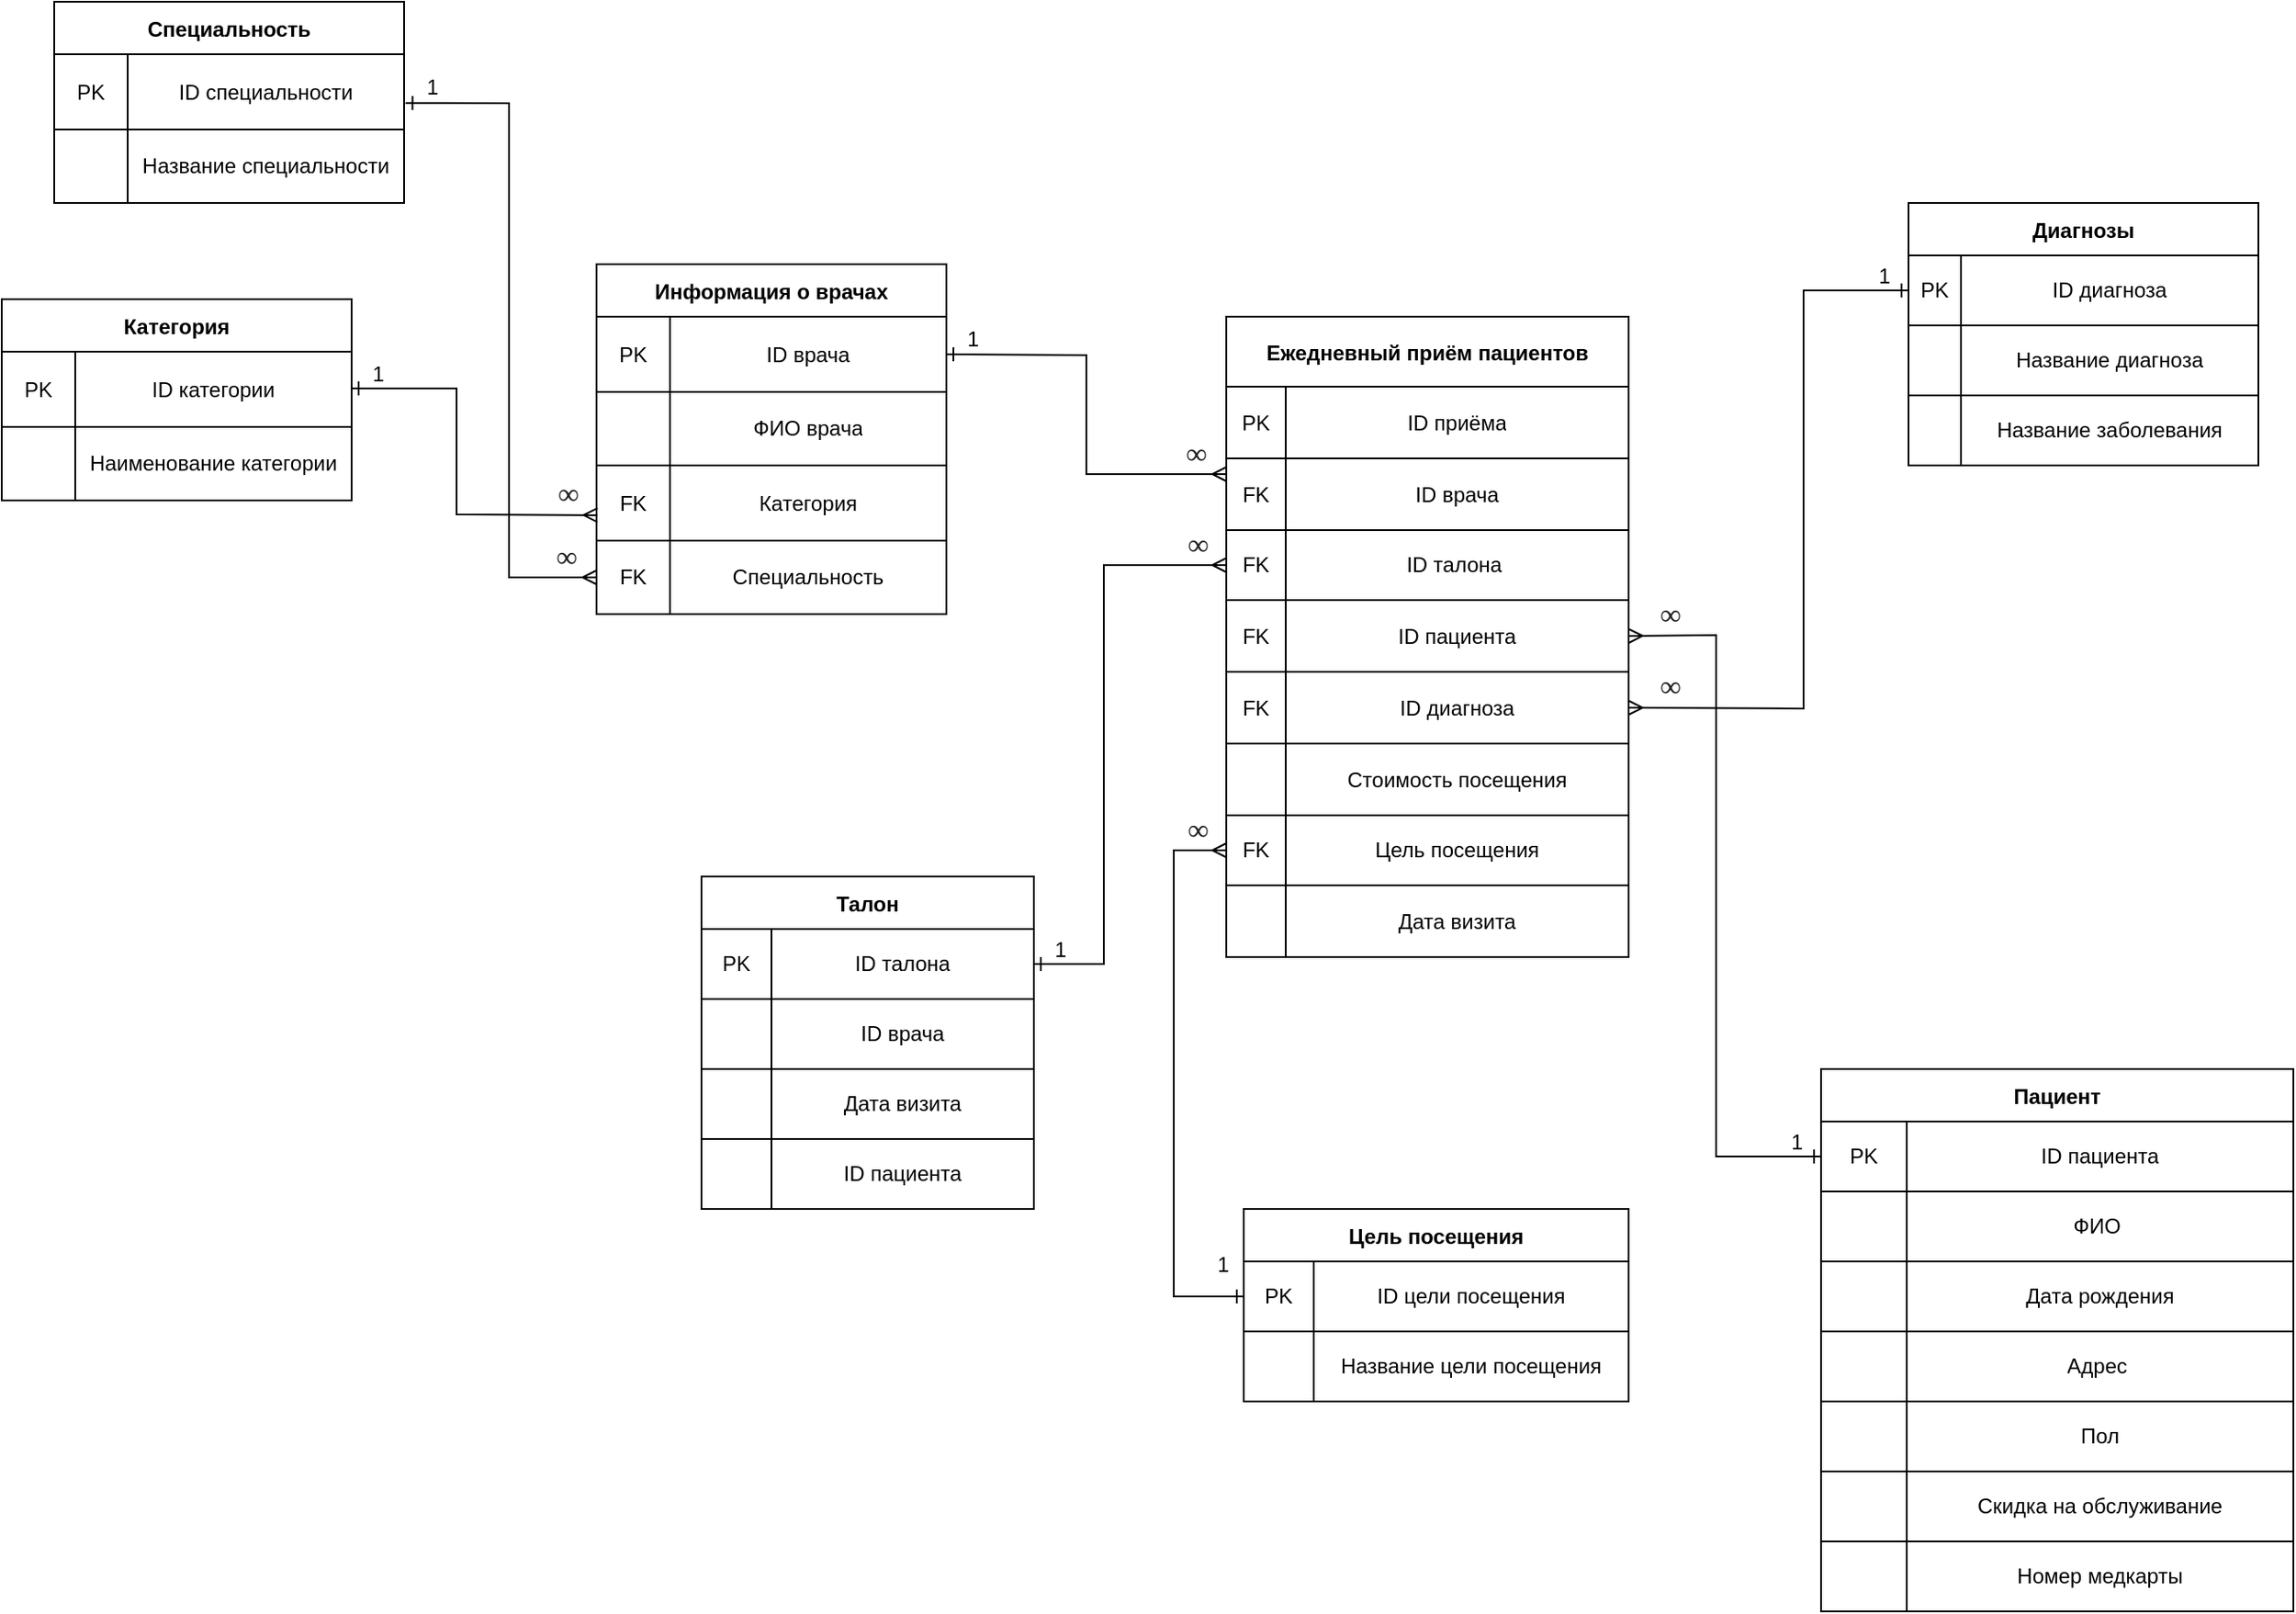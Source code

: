 <mxfile version="20.5.1" type="device"><diagram id="HoTI5J-wvaJgoBWVve1I" name="Страница 1"><mxGraphModel dx="2500" dy="934" grid="1" gridSize="10" guides="1" tooltips="1" connect="1" arrows="1" fold="1" page="1" pageScale="1" pageWidth="827" pageHeight="1169" math="0" shadow="0"><root><mxCell id="0"/><mxCell id="1" parent="0"/><mxCell id="4N235jJzjIr9p1TVI1IS-1" value="Информация о врачах" style="shape=table;startSize=30;container=1;collapsible=0;childLayout=tableLayout;fontStyle=1;align=center;" parent="1" vertex="1"><mxGeometry x="250" y="220" width="200" height="200" as="geometry"/></mxCell><mxCell id="4N235jJzjIr9p1TVI1IS-6" value="" style="shape=tableRow;horizontal=0;startSize=0;swimlaneHead=0;swimlaneBody=0;top=0;left=0;bottom=0;right=0;collapsible=0;dropTarget=0;fillColor=none;points=[[0,0.5],[1,0.5]];portConstraint=eastwest;" parent="4N235jJzjIr9p1TVI1IS-1" vertex="1"><mxGeometry y="30" width="200" height="43" as="geometry"/></mxCell><mxCell id="_7-u54deFFS_80GEuKi6-18" value="PK" style="shape=partialRectangle;html=1;whiteSpace=wrap;connectable=0;fillColor=none;top=0;left=0;bottom=0;right=0;overflow=hidden;" parent="4N235jJzjIr9p1TVI1IS-6" vertex="1"><mxGeometry width="42" height="43" as="geometry"><mxRectangle width="42" height="43" as="alternateBounds"/></mxGeometry></mxCell><mxCell id="4N235jJzjIr9p1TVI1IS-8" value="ID врача" style="shape=partialRectangle;html=1;whiteSpace=wrap;connectable=0;fillColor=none;top=0;left=0;bottom=0;right=0;overflow=hidden;" parent="4N235jJzjIr9p1TVI1IS-6" vertex="1"><mxGeometry x="42" width="158" height="43" as="geometry"><mxRectangle width="158" height="43" as="alternateBounds"/></mxGeometry></mxCell><mxCell id="4N235jJzjIr9p1TVI1IS-10" value="" style="shape=tableRow;horizontal=0;startSize=0;swimlaneHead=0;swimlaneBody=0;top=0;left=0;bottom=0;right=0;collapsible=0;dropTarget=0;fillColor=none;points=[[0,0.5],[1,0.5]];portConstraint=eastwest;" parent="4N235jJzjIr9p1TVI1IS-1" vertex="1"><mxGeometry y="73" width="200" height="42" as="geometry"/></mxCell><mxCell id="_7-u54deFFS_80GEuKi6-19" style="shape=partialRectangle;html=1;whiteSpace=wrap;connectable=0;fillColor=none;top=0;left=0;bottom=0;right=0;overflow=hidden;" parent="4N235jJzjIr9p1TVI1IS-10" vertex="1"><mxGeometry width="42" height="42" as="geometry"><mxRectangle width="42" height="42" as="alternateBounds"/></mxGeometry></mxCell><mxCell id="4N235jJzjIr9p1TVI1IS-12" value="ФИО врача" style="shape=partialRectangle;html=1;whiteSpace=wrap;connectable=0;fillColor=none;top=0;left=0;bottom=0;right=0;overflow=hidden;" parent="4N235jJzjIr9p1TVI1IS-10" vertex="1"><mxGeometry x="42" width="158" height="42" as="geometry"><mxRectangle width="158" height="42" as="alternateBounds"/></mxGeometry></mxCell><mxCell id="4N235jJzjIr9p1TVI1IS-14" style="shape=tableRow;horizontal=0;startSize=0;swimlaneHead=0;swimlaneBody=0;top=0;left=0;bottom=0;right=0;collapsible=0;dropTarget=0;fillColor=none;points=[[0,0.5],[1,0.5]];portConstraint=eastwest;" parent="4N235jJzjIr9p1TVI1IS-1" vertex="1"><mxGeometry y="115" width="200" height="43" as="geometry"/></mxCell><mxCell id="_7-u54deFFS_80GEuKi6-20" value="FK" style="shape=partialRectangle;html=1;whiteSpace=wrap;connectable=0;fillColor=none;top=0;left=0;bottom=0;right=0;overflow=hidden;" parent="4N235jJzjIr9p1TVI1IS-14" vertex="1"><mxGeometry width="42" height="43" as="geometry"><mxRectangle width="42" height="43" as="alternateBounds"/></mxGeometry></mxCell><mxCell id="4N235jJzjIr9p1TVI1IS-16" value="Категория" style="shape=partialRectangle;html=1;whiteSpace=wrap;connectable=0;fillColor=none;top=0;left=0;bottom=0;right=0;overflow=hidden;" parent="4N235jJzjIr9p1TVI1IS-14" vertex="1"><mxGeometry x="42" width="158" height="43" as="geometry"><mxRectangle width="158" height="43" as="alternateBounds"/></mxGeometry></mxCell><mxCell id="4N235jJzjIr9p1TVI1IS-18" style="shape=tableRow;horizontal=0;startSize=0;swimlaneHead=0;swimlaneBody=0;top=0;left=0;bottom=0;right=0;collapsible=0;dropTarget=0;fillColor=none;points=[[0,0.5],[1,0.5]];portConstraint=eastwest;" parent="4N235jJzjIr9p1TVI1IS-1" vertex="1"><mxGeometry y="158" width="200" height="42" as="geometry"/></mxCell><mxCell id="_7-u54deFFS_80GEuKi6-21" value="FK" style="shape=partialRectangle;html=1;whiteSpace=wrap;connectable=0;fillColor=none;top=0;left=0;bottom=0;right=0;overflow=hidden;" parent="4N235jJzjIr9p1TVI1IS-18" vertex="1"><mxGeometry width="42" height="42" as="geometry"><mxRectangle width="42" height="42" as="alternateBounds"/></mxGeometry></mxCell><mxCell id="4N235jJzjIr9p1TVI1IS-20" value="Специальность" style="shape=partialRectangle;html=1;whiteSpace=wrap;connectable=0;fillColor=none;top=0;left=0;bottom=0;right=0;overflow=hidden;" parent="4N235jJzjIr9p1TVI1IS-18" vertex="1"><mxGeometry x="42" width="158" height="42" as="geometry"><mxRectangle width="158" height="42" as="alternateBounds"/></mxGeometry></mxCell><mxCell id="4N235jJzjIr9p1TVI1IS-22" value="Пациент" style="shape=table;startSize=30;container=1;collapsible=0;childLayout=tableLayout;fontStyle=1;align=center;" parent="1" vertex="1"><mxGeometry x="950" y="680" width="270" height="310" as="geometry"/></mxCell><mxCell id="4N235jJzjIr9p1TVI1IS-26" value="" style="shape=tableRow;horizontal=0;startSize=0;swimlaneHead=0;swimlaneBody=0;top=0;left=0;bottom=0;right=0;collapsible=0;dropTarget=0;fillColor=none;points=[[0,0.5],[1,0.5]];portConstraint=eastwest;" parent="4N235jJzjIr9p1TVI1IS-22" vertex="1"><mxGeometry y="30" width="270" height="40" as="geometry"/></mxCell><mxCell id="_7-u54deFFS_80GEuKi6-22" value="PK" style="shape=partialRectangle;html=1;whiteSpace=wrap;connectable=0;fillColor=none;top=0;left=0;bottom=0;right=0;overflow=hidden;" parent="4N235jJzjIr9p1TVI1IS-26" vertex="1"><mxGeometry width="49" height="40" as="geometry"><mxRectangle width="49" height="40" as="alternateBounds"/></mxGeometry></mxCell><mxCell id="4N235jJzjIr9p1TVI1IS-28" value="ID пациента" style="shape=partialRectangle;html=1;whiteSpace=wrap;connectable=0;fillColor=none;top=0;left=0;bottom=0;right=0;overflow=hidden;" parent="4N235jJzjIr9p1TVI1IS-26" vertex="1"><mxGeometry x="49" width="221" height="40" as="geometry"><mxRectangle width="221" height="40" as="alternateBounds"/></mxGeometry></mxCell><mxCell id="4N235jJzjIr9p1TVI1IS-29" value="" style="shape=tableRow;horizontal=0;startSize=0;swimlaneHead=0;swimlaneBody=0;top=0;left=0;bottom=0;right=0;collapsible=0;dropTarget=0;fillColor=none;points=[[0,0.5],[1,0.5]];portConstraint=eastwest;" parent="4N235jJzjIr9p1TVI1IS-22" vertex="1"><mxGeometry y="70" width="270" height="40" as="geometry"/></mxCell><mxCell id="_7-u54deFFS_80GEuKi6-23" style="shape=partialRectangle;html=1;whiteSpace=wrap;connectable=0;fillColor=none;top=0;left=0;bottom=0;right=0;overflow=hidden;" parent="4N235jJzjIr9p1TVI1IS-29" vertex="1"><mxGeometry width="49" height="40" as="geometry"><mxRectangle width="49" height="40" as="alternateBounds"/></mxGeometry></mxCell><mxCell id="4N235jJzjIr9p1TVI1IS-31" value="ФИО&amp;nbsp;" style="shape=partialRectangle;html=1;whiteSpace=wrap;connectable=0;fillColor=none;top=0;left=0;bottom=0;right=0;overflow=hidden;" parent="4N235jJzjIr9p1TVI1IS-29" vertex="1"><mxGeometry x="49" width="221" height="40" as="geometry"><mxRectangle width="221" height="40" as="alternateBounds"/></mxGeometry></mxCell><mxCell id="4N235jJzjIr9p1TVI1IS-32" style="shape=tableRow;horizontal=0;startSize=0;swimlaneHead=0;swimlaneBody=0;top=0;left=0;bottom=0;right=0;collapsible=0;dropTarget=0;fillColor=none;points=[[0,0.5],[1,0.5]];portConstraint=eastwest;" parent="4N235jJzjIr9p1TVI1IS-22" vertex="1"><mxGeometry y="110" width="270" height="40" as="geometry"/></mxCell><mxCell id="_7-u54deFFS_80GEuKi6-24" style="shape=partialRectangle;html=1;whiteSpace=wrap;connectable=0;fillColor=none;top=0;left=0;bottom=0;right=0;overflow=hidden;" parent="4N235jJzjIr9p1TVI1IS-32" vertex="1"><mxGeometry width="49" height="40" as="geometry"><mxRectangle width="49" height="40" as="alternateBounds"/></mxGeometry></mxCell><mxCell id="4N235jJzjIr9p1TVI1IS-34" value="Дата рождения" style="shape=partialRectangle;html=1;whiteSpace=wrap;connectable=0;fillColor=none;top=0;left=0;bottom=0;right=0;overflow=hidden;" parent="4N235jJzjIr9p1TVI1IS-32" vertex="1"><mxGeometry x="49" width="221" height="40" as="geometry"><mxRectangle width="221" height="40" as="alternateBounds"/></mxGeometry></mxCell><mxCell id="4N235jJzjIr9p1TVI1IS-35" style="shape=tableRow;horizontal=0;startSize=0;swimlaneHead=0;swimlaneBody=0;top=0;left=0;bottom=0;right=0;collapsible=0;dropTarget=0;fillColor=none;points=[[0,0.5],[1,0.5]];portConstraint=eastwest;" parent="4N235jJzjIr9p1TVI1IS-22" vertex="1"><mxGeometry y="150" width="270" height="40" as="geometry"/></mxCell><mxCell id="_7-u54deFFS_80GEuKi6-25" style="shape=partialRectangle;html=1;whiteSpace=wrap;connectable=0;fillColor=none;top=0;left=0;bottom=0;right=0;overflow=hidden;" parent="4N235jJzjIr9p1TVI1IS-35" vertex="1"><mxGeometry width="49" height="40" as="geometry"><mxRectangle width="49" height="40" as="alternateBounds"/></mxGeometry></mxCell><mxCell id="4N235jJzjIr9p1TVI1IS-37" value="Адрес&amp;nbsp;" style="shape=partialRectangle;html=1;whiteSpace=wrap;connectable=0;fillColor=none;top=0;left=0;bottom=0;right=0;overflow=hidden;" parent="4N235jJzjIr9p1TVI1IS-35" vertex="1"><mxGeometry x="49" width="221" height="40" as="geometry"><mxRectangle width="221" height="40" as="alternateBounds"/></mxGeometry></mxCell><mxCell id="4N235jJzjIr9p1TVI1IS-54" style="shape=tableRow;horizontal=0;startSize=0;swimlaneHead=0;swimlaneBody=0;top=0;left=0;bottom=0;right=0;collapsible=0;dropTarget=0;fillColor=none;points=[[0,0.5],[1,0.5]];portConstraint=eastwest;" parent="4N235jJzjIr9p1TVI1IS-22" vertex="1"><mxGeometry y="190" width="270" height="40" as="geometry"/></mxCell><mxCell id="_7-u54deFFS_80GEuKi6-26" style="shape=partialRectangle;html=1;whiteSpace=wrap;connectable=0;fillColor=none;top=0;left=0;bottom=0;right=0;overflow=hidden;" parent="4N235jJzjIr9p1TVI1IS-54" vertex="1"><mxGeometry width="49" height="40" as="geometry"><mxRectangle width="49" height="40" as="alternateBounds"/></mxGeometry></mxCell><mxCell id="4N235jJzjIr9p1TVI1IS-56" value="Пол" style="shape=partialRectangle;html=1;whiteSpace=wrap;connectable=0;fillColor=none;top=0;left=0;bottom=0;right=0;overflow=hidden;" parent="4N235jJzjIr9p1TVI1IS-54" vertex="1"><mxGeometry x="49" width="221" height="40" as="geometry"><mxRectangle width="221" height="40" as="alternateBounds"/></mxGeometry></mxCell><mxCell id="4N235jJzjIr9p1TVI1IS-57" style="shape=tableRow;horizontal=0;startSize=0;swimlaneHead=0;swimlaneBody=0;top=0;left=0;bottom=0;right=0;collapsible=0;dropTarget=0;fillColor=none;points=[[0,0.5],[1,0.5]];portConstraint=eastwest;" parent="4N235jJzjIr9p1TVI1IS-22" vertex="1"><mxGeometry y="230" width="270" height="40" as="geometry"/></mxCell><mxCell id="_7-u54deFFS_80GEuKi6-27" style="shape=partialRectangle;html=1;whiteSpace=wrap;connectable=0;fillColor=none;top=0;left=0;bottom=0;right=0;overflow=hidden;" parent="4N235jJzjIr9p1TVI1IS-57" vertex="1"><mxGeometry width="49" height="40" as="geometry"><mxRectangle width="49" height="40" as="alternateBounds"/></mxGeometry></mxCell><mxCell id="4N235jJzjIr9p1TVI1IS-59" value="Скидка на обслуживание" style="shape=partialRectangle;html=1;whiteSpace=wrap;connectable=0;fillColor=none;top=0;left=0;bottom=0;right=0;overflow=hidden;" parent="4N235jJzjIr9p1TVI1IS-57" vertex="1"><mxGeometry x="49" width="221" height="40" as="geometry"><mxRectangle width="221" height="40" as="alternateBounds"/></mxGeometry></mxCell><mxCell id="4N235jJzjIr9p1TVI1IS-60" style="shape=tableRow;horizontal=0;startSize=0;swimlaneHead=0;swimlaneBody=0;top=0;left=0;bottom=0;right=0;collapsible=0;dropTarget=0;fillColor=none;points=[[0,0.5],[1,0.5]];portConstraint=eastwest;" parent="4N235jJzjIr9p1TVI1IS-22" vertex="1"><mxGeometry y="270" width="270" height="40" as="geometry"/></mxCell><mxCell id="_7-u54deFFS_80GEuKi6-28" style="shape=partialRectangle;html=1;whiteSpace=wrap;connectable=0;fillColor=none;top=0;left=0;bottom=0;right=0;overflow=hidden;" parent="4N235jJzjIr9p1TVI1IS-60" vertex="1"><mxGeometry width="49" height="40" as="geometry"><mxRectangle width="49" height="40" as="alternateBounds"/></mxGeometry></mxCell><mxCell id="4N235jJzjIr9p1TVI1IS-62" value="Номер медкарты" style="shape=partialRectangle;html=1;whiteSpace=wrap;connectable=0;fillColor=none;top=0;left=0;bottom=0;right=0;overflow=hidden;" parent="4N235jJzjIr9p1TVI1IS-60" vertex="1"><mxGeometry x="49" width="221" height="40" as="geometry"><mxRectangle width="221" height="40" as="alternateBounds"/></mxGeometry></mxCell><mxCell id="4N235jJzjIr9p1TVI1IS-38" value="Ежедневный приём пациентов" style="shape=table;startSize=40;container=1;collapsible=0;childLayout=tableLayout;fontStyle=1;align=center;fillColor=none;" parent="1" vertex="1"><mxGeometry x="610" y="250" width="230" height="366" as="geometry"/></mxCell><mxCell id="4N235jJzjIr9p1TVI1IS-42" value="" style="shape=tableRow;horizontal=0;startSize=0;swimlaneHead=0;swimlaneBody=0;top=0;left=0;bottom=0;right=0;collapsible=0;dropTarget=0;fillColor=none;points=[[0,0.5],[1,0.5]];portConstraint=eastwest;" parent="4N235jJzjIr9p1TVI1IS-38" vertex="1"><mxGeometry y="40" width="230" height="41" as="geometry"/></mxCell><mxCell id="_7-u54deFFS_80GEuKi6-76" value="PK" style="shape=partialRectangle;html=1;whiteSpace=wrap;connectable=0;fillColor=none;top=0;left=0;bottom=0;right=0;overflow=hidden;" parent="4N235jJzjIr9p1TVI1IS-42" vertex="1"><mxGeometry width="34" height="41" as="geometry"><mxRectangle width="34" height="41" as="alternateBounds"/></mxGeometry></mxCell><mxCell id="4N235jJzjIr9p1TVI1IS-44" value="ID приёма" style="shape=partialRectangle;html=1;whiteSpace=wrap;connectable=0;fillColor=none;top=0;left=0;bottom=0;right=0;overflow=hidden;" parent="4N235jJzjIr9p1TVI1IS-42" vertex="1"><mxGeometry x="34" width="196" height="41" as="geometry"><mxRectangle width="196" height="41" as="alternateBounds"/></mxGeometry></mxCell><mxCell id="4N235jJzjIr9p1TVI1IS-45" value="" style="shape=tableRow;horizontal=0;startSize=0;swimlaneHead=0;swimlaneBody=0;top=0;left=0;bottom=0;right=0;collapsible=0;dropTarget=0;fillColor=none;points=[[0,0.5],[1,0.5]];portConstraint=eastwest;" parent="4N235jJzjIr9p1TVI1IS-38" vertex="1"><mxGeometry y="81" width="230" height="41" as="geometry"/></mxCell><mxCell id="_7-u54deFFS_80GEuKi6-77" value="FK" style="shape=partialRectangle;html=1;whiteSpace=wrap;connectable=0;fillColor=none;top=0;left=0;bottom=0;right=0;overflow=hidden;" parent="4N235jJzjIr9p1TVI1IS-45" vertex="1"><mxGeometry width="34" height="41" as="geometry"><mxRectangle width="34" height="41" as="alternateBounds"/></mxGeometry></mxCell><mxCell id="4N235jJzjIr9p1TVI1IS-47" value="ID врача" style="shape=partialRectangle;html=1;whiteSpace=wrap;connectable=0;fillColor=none;top=0;left=0;bottom=0;right=0;overflow=hidden;" parent="4N235jJzjIr9p1TVI1IS-45" vertex="1"><mxGeometry x="34" width="196" height="41" as="geometry"><mxRectangle width="196" height="41" as="alternateBounds"/></mxGeometry></mxCell><mxCell id="_7-u54deFFS_80GEuKi6-42" style="shape=tableRow;horizontal=0;startSize=0;swimlaneHead=0;swimlaneBody=0;top=0;left=0;bottom=0;right=0;collapsible=0;dropTarget=0;fillColor=none;points=[[0,0.5],[1,0.5]];portConstraint=eastwest;" parent="4N235jJzjIr9p1TVI1IS-38" vertex="1"><mxGeometry y="122" width="230" height="40" as="geometry"/></mxCell><mxCell id="_7-u54deFFS_80GEuKi6-78" value="FK" style="shape=partialRectangle;html=1;whiteSpace=wrap;connectable=0;fillColor=none;top=0;left=0;bottom=0;right=0;overflow=hidden;" parent="_7-u54deFFS_80GEuKi6-42" vertex="1"><mxGeometry width="34" height="40" as="geometry"><mxRectangle width="34" height="40" as="alternateBounds"/></mxGeometry></mxCell><mxCell id="_7-u54deFFS_80GEuKi6-43" value="ID талона&amp;nbsp;" style="shape=partialRectangle;html=1;whiteSpace=wrap;connectable=0;fillColor=none;top=0;left=0;bottom=0;right=0;overflow=hidden;" parent="_7-u54deFFS_80GEuKi6-42" vertex="1"><mxGeometry x="34" width="196" height="40" as="geometry"><mxRectangle width="196" height="40" as="alternateBounds"/></mxGeometry></mxCell><mxCell id="_7-u54deFFS_80GEuKi6-40" style="shape=tableRow;horizontal=0;startSize=0;swimlaneHead=0;swimlaneBody=0;top=0;left=0;bottom=0;right=0;collapsible=0;dropTarget=0;fillColor=none;points=[[0,0.5],[1,0.5]];portConstraint=eastwest;" parent="4N235jJzjIr9p1TVI1IS-38" vertex="1"><mxGeometry y="162" width="230" height="41" as="geometry"/></mxCell><mxCell id="_7-u54deFFS_80GEuKi6-79" value="FK" style="shape=partialRectangle;html=1;whiteSpace=wrap;connectable=0;fillColor=none;top=0;left=0;bottom=0;right=0;overflow=hidden;" parent="_7-u54deFFS_80GEuKi6-40" vertex="1"><mxGeometry width="34" height="41" as="geometry"><mxRectangle width="34" height="41" as="alternateBounds"/></mxGeometry></mxCell><mxCell id="_7-u54deFFS_80GEuKi6-41" value="ID пациента" style="shape=partialRectangle;html=1;whiteSpace=wrap;connectable=0;fillColor=none;top=0;left=0;bottom=0;right=0;overflow=hidden;" parent="_7-u54deFFS_80GEuKi6-40" vertex="1"><mxGeometry x="34" width="196" height="41" as="geometry"><mxRectangle width="196" height="41" as="alternateBounds"/></mxGeometry></mxCell><mxCell id="4N235jJzjIr9p1TVI1IS-48" style="shape=tableRow;horizontal=0;startSize=0;swimlaneHead=0;swimlaneBody=0;top=0;left=0;bottom=0;right=0;collapsible=0;dropTarget=0;fillColor=none;points=[[0,0.5],[1,0.5]];portConstraint=eastwest;" parent="4N235jJzjIr9p1TVI1IS-38" vertex="1"><mxGeometry y="203" width="230" height="41" as="geometry"/></mxCell><mxCell id="_7-u54deFFS_80GEuKi6-80" value="FK" style="shape=partialRectangle;html=1;whiteSpace=wrap;connectable=0;fillColor=none;top=0;left=0;bottom=0;right=0;overflow=hidden;" parent="4N235jJzjIr9p1TVI1IS-48" vertex="1"><mxGeometry width="34" height="41" as="geometry"><mxRectangle width="34" height="41" as="alternateBounds"/></mxGeometry></mxCell><mxCell id="4N235jJzjIr9p1TVI1IS-50" value="ID диагноза" style="shape=partialRectangle;html=1;whiteSpace=wrap;connectable=0;fillColor=none;top=0;left=0;bottom=0;right=0;overflow=hidden;" parent="4N235jJzjIr9p1TVI1IS-48" vertex="1"><mxGeometry x="34" width="196" height="41" as="geometry"><mxRectangle width="196" height="41" as="alternateBounds"/></mxGeometry></mxCell><mxCell id="4N235jJzjIr9p1TVI1IS-51" style="shape=tableRow;horizontal=0;startSize=0;swimlaneHead=0;swimlaneBody=0;top=0;left=0;bottom=0;right=0;collapsible=0;dropTarget=0;fillColor=none;points=[[0,0.5],[1,0.5]];portConstraint=eastwest;" parent="4N235jJzjIr9p1TVI1IS-38" vertex="1"><mxGeometry y="244" width="230" height="41" as="geometry"/></mxCell><mxCell id="_7-u54deFFS_80GEuKi6-81" value="" style="shape=partialRectangle;html=1;whiteSpace=wrap;connectable=0;fillColor=none;top=0;left=0;bottom=0;right=0;overflow=hidden;" parent="4N235jJzjIr9p1TVI1IS-51" vertex="1"><mxGeometry width="34" height="41" as="geometry"><mxRectangle width="34" height="41" as="alternateBounds"/></mxGeometry></mxCell><mxCell id="4N235jJzjIr9p1TVI1IS-53" value="Стоимость посещения" style="shape=partialRectangle;html=1;whiteSpace=wrap;connectable=0;fillColor=none;top=0;left=0;bottom=0;right=0;overflow=hidden;" parent="4N235jJzjIr9p1TVI1IS-51" vertex="1"><mxGeometry x="34" width="196" height="41" as="geometry"><mxRectangle width="196" height="41" as="alternateBounds"/></mxGeometry></mxCell><mxCell id="4N235jJzjIr9p1TVI1IS-66" style="shape=tableRow;horizontal=0;startSize=0;swimlaneHead=0;swimlaneBody=0;top=0;left=0;bottom=0;right=0;collapsible=0;dropTarget=0;fillColor=none;points=[[0,0.5],[1,0.5]];portConstraint=eastwest;" parent="4N235jJzjIr9p1TVI1IS-38" vertex="1"><mxGeometry y="285" width="230" height="40" as="geometry"/></mxCell><mxCell id="_7-u54deFFS_80GEuKi6-82" value="FK" style="shape=partialRectangle;html=1;whiteSpace=wrap;connectable=0;fillColor=none;top=0;left=0;bottom=0;right=0;overflow=hidden;" parent="4N235jJzjIr9p1TVI1IS-66" vertex="1"><mxGeometry width="34" height="40" as="geometry"><mxRectangle width="34" height="40" as="alternateBounds"/></mxGeometry></mxCell><mxCell id="4N235jJzjIr9p1TVI1IS-68" value="Цель посещения" style="shape=partialRectangle;html=1;whiteSpace=wrap;connectable=0;fillColor=none;top=0;left=0;bottom=0;right=0;overflow=hidden;" parent="4N235jJzjIr9p1TVI1IS-66" vertex="1"><mxGeometry x="34" width="196" height="40" as="geometry"><mxRectangle width="196" height="40" as="alternateBounds"/></mxGeometry></mxCell><mxCell id="_7-u54deFFS_80GEuKi6-44" style="shape=tableRow;horizontal=0;startSize=0;swimlaneHead=0;swimlaneBody=0;top=0;left=0;bottom=0;right=0;collapsible=0;dropTarget=0;fillColor=none;points=[[0,0.5],[1,0.5]];portConstraint=eastwest;" parent="4N235jJzjIr9p1TVI1IS-38" vertex="1"><mxGeometry y="325" width="230" height="41" as="geometry"/></mxCell><mxCell id="_7-u54deFFS_80GEuKi6-83" style="shape=partialRectangle;html=1;whiteSpace=wrap;connectable=0;fillColor=none;top=0;left=0;bottom=0;right=0;overflow=hidden;" parent="_7-u54deFFS_80GEuKi6-44" vertex="1"><mxGeometry width="34" height="41" as="geometry"><mxRectangle width="34" height="41" as="alternateBounds"/></mxGeometry></mxCell><mxCell id="_7-u54deFFS_80GEuKi6-45" value="Дата визита" style="shape=partialRectangle;html=1;whiteSpace=wrap;connectable=0;fillColor=none;top=0;left=0;bottom=0;right=0;overflow=hidden;" parent="_7-u54deFFS_80GEuKi6-44" vertex="1"><mxGeometry x="34" width="196" height="41" as="geometry"><mxRectangle width="196" height="41" as="alternateBounds"/></mxGeometry></mxCell><mxCell id="-7LDrRSIxH7CyGjDh9B9-1" value="Диагнозы" style="shape=table;startSize=30;container=1;collapsible=0;childLayout=tableLayout;fontStyle=1;align=center;" parent="1" vertex="1"><mxGeometry x="1000" y="185" width="200" height="150" as="geometry"/></mxCell><mxCell id="-7LDrRSIxH7CyGjDh9B9-5" value="" style="shape=tableRow;horizontal=0;startSize=0;swimlaneHead=0;swimlaneBody=0;top=0;left=0;bottom=0;right=0;collapsible=0;dropTarget=0;fillColor=none;points=[[0,0.5],[1,0.5]];portConstraint=eastwest;" parent="-7LDrRSIxH7CyGjDh9B9-1" vertex="1"><mxGeometry y="30" width="200" height="40" as="geometry"/></mxCell><mxCell id="_7-u54deFFS_80GEuKi6-73" value="PK" style="shape=partialRectangle;html=1;whiteSpace=wrap;connectable=0;fillColor=none;top=0;left=0;bottom=0;right=0;overflow=hidden;" parent="-7LDrRSIxH7CyGjDh9B9-5" vertex="1"><mxGeometry width="30" height="40" as="geometry"><mxRectangle width="30" height="40" as="alternateBounds"/></mxGeometry></mxCell><mxCell id="-7LDrRSIxH7CyGjDh9B9-7" value="ID диагноза" style="shape=partialRectangle;html=1;whiteSpace=wrap;connectable=0;fillColor=none;top=0;left=0;bottom=0;right=0;overflow=hidden;" parent="-7LDrRSIxH7CyGjDh9B9-5" vertex="1"><mxGeometry x="30" width="170" height="40" as="geometry"><mxRectangle width="170" height="40" as="alternateBounds"/></mxGeometry></mxCell><mxCell id="FsfzXEO9SDSFl8H0jroi-75" style="shape=tableRow;horizontal=0;startSize=0;swimlaneHead=0;swimlaneBody=0;top=0;left=0;bottom=0;right=0;collapsible=0;dropTarget=0;fillColor=none;points=[[0,0.5],[1,0.5]];portConstraint=eastwest;" parent="-7LDrRSIxH7CyGjDh9B9-1" vertex="1"><mxGeometry y="70" width="200" height="40" as="geometry"/></mxCell><mxCell id="FsfzXEO9SDSFl8H0jroi-76" style="shape=partialRectangle;html=1;whiteSpace=wrap;connectable=0;fillColor=none;top=0;left=0;bottom=0;right=0;overflow=hidden;" parent="FsfzXEO9SDSFl8H0jroi-75" vertex="1"><mxGeometry width="30" height="40" as="geometry"><mxRectangle width="30" height="40" as="alternateBounds"/></mxGeometry></mxCell><mxCell id="FsfzXEO9SDSFl8H0jroi-77" value="Название диагноза" style="shape=partialRectangle;html=1;whiteSpace=wrap;connectable=0;fillColor=none;top=0;left=0;bottom=0;right=0;overflow=hidden;" parent="FsfzXEO9SDSFl8H0jroi-75" vertex="1"><mxGeometry x="30" width="170" height="40" as="geometry"><mxRectangle width="170" height="40" as="alternateBounds"/></mxGeometry></mxCell><mxCell id="2rmffViRa9-CQIaRCWf_-4" style="shape=tableRow;horizontal=0;startSize=0;swimlaneHead=0;swimlaneBody=0;top=0;left=0;bottom=0;right=0;collapsible=0;dropTarget=0;fillColor=none;points=[[0,0.5],[1,0.5]];portConstraint=eastwest;" vertex="1" parent="-7LDrRSIxH7CyGjDh9B9-1"><mxGeometry y="110" width="200" height="40" as="geometry"/></mxCell><mxCell id="2rmffViRa9-CQIaRCWf_-5" style="shape=partialRectangle;html=1;whiteSpace=wrap;connectable=0;fillColor=none;top=0;left=0;bottom=0;right=0;overflow=hidden;" vertex="1" parent="2rmffViRa9-CQIaRCWf_-4"><mxGeometry width="30" height="40" as="geometry"><mxRectangle width="30" height="40" as="alternateBounds"/></mxGeometry></mxCell><mxCell id="2rmffViRa9-CQIaRCWf_-6" value="Название заболевания" style="shape=partialRectangle;html=1;whiteSpace=wrap;connectable=0;fillColor=none;top=0;left=0;bottom=0;right=0;overflow=hidden;" vertex="1" parent="2rmffViRa9-CQIaRCWf_-4"><mxGeometry x="30" width="170" height="40" as="geometry"><mxRectangle width="170" height="40" as="alternateBounds"/></mxGeometry></mxCell><mxCell id="_7-u54deFFS_80GEuKi6-3" value="Талон" style="shape=table;startSize=30;container=1;collapsible=0;childLayout=tableLayout;fontStyle=1;align=center;" parent="1" vertex="1"><mxGeometry x="310" y="570" width="190" height="190" as="geometry"/></mxCell><mxCell id="_7-u54deFFS_80GEuKi6-4" value="" style="shape=tableRow;horizontal=0;startSize=0;swimlaneHead=0;swimlaneBody=0;top=0;left=0;bottom=0;right=0;collapsible=0;dropTarget=0;fillColor=none;points=[[0,0.5],[1,0.5]];portConstraint=eastwest;" parent="_7-u54deFFS_80GEuKi6-3" vertex="1"><mxGeometry y="30" width="190" height="40" as="geometry"/></mxCell><mxCell id="_7-u54deFFS_80GEuKi6-115" value="PK" style="shape=partialRectangle;html=1;whiteSpace=wrap;connectable=0;fillColor=none;top=0;left=0;bottom=0;right=0;overflow=hidden;" parent="_7-u54deFFS_80GEuKi6-4" vertex="1"><mxGeometry width="40" height="40" as="geometry"><mxRectangle width="40" height="40" as="alternateBounds"/></mxGeometry></mxCell><mxCell id="_7-u54deFFS_80GEuKi6-5" value="ID талона" style="shape=partialRectangle;html=1;whiteSpace=wrap;connectable=0;fillColor=none;top=0;left=0;bottom=0;right=0;overflow=hidden;" parent="_7-u54deFFS_80GEuKi6-4" vertex="1"><mxGeometry x="40" width="150" height="40" as="geometry"><mxRectangle width="150" height="40" as="alternateBounds"/></mxGeometry></mxCell><mxCell id="_7-u54deFFS_80GEuKi6-6" value="" style="shape=tableRow;horizontal=0;startSize=0;swimlaneHead=0;swimlaneBody=0;top=0;left=0;bottom=0;right=0;collapsible=0;dropTarget=0;fillColor=none;points=[[0,0.5],[1,0.5]];portConstraint=eastwest;" parent="_7-u54deFFS_80GEuKi6-3" vertex="1"><mxGeometry y="70" width="190" height="40" as="geometry"/></mxCell><mxCell id="_7-u54deFFS_80GEuKi6-116" style="shape=partialRectangle;html=1;whiteSpace=wrap;connectable=0;fillColor=none;top=0;left=0;bottom=0;right=0;overflow=hidden;" parent="_7-u54deFFS_80GEuKi6-6" vertex="1"><mxGeometry width="40" height="40" as="geometry"><mxRectangle width="40" height="40" as="alternateBounds"/></mxGeometry></mxCell><mxCell id="_7-u54deFFS_80GEuKi6-7" value="ID врача" style="shape=partialRectangle;html=1;whiteSpace=wrap;connectable=0;fillColor=none;top=0;left=0;bottom=0;right=0;overflow=hidden;" parent="_7-u54deFFS_80GEuKi6-6" vertex="1"><mxGeometry x="40" width="150" height="40" as="geometry"><mxRectangle width="150" height="40" as="alternateBounds"/></mxGeometry></mxCell><mxCell id="_7-u54deFFS_80GEuKi6-8" style="shape=tableRow;horizontal=0;startSize=0;swimlaneHead=0;swimlaneBody=0;top=0;left=0;bottom=0;right=0;collapsible=0;dropTarget=0;fillColor=none;points=[[0,0.5],[1,0.5]];portConstraint=eastwest;" parent="_7-u54deFFS_80GEuKi6-3" vertex="1"><mxGeometry y="110" width="190" height="40" as="geometry"/></mxCell><mxCell id="_7-u54deFFS_80GEuKi6-117" style="shape=partialRectangle;html=1;whiteSpace=wrap;connectable=0;fillColor=none;top=0;left=0;bottom=0;right=0;overflow=hidden;" parent="_7-u54deFFS_80GEuKi6-8" vertex="1"><mxGeometry width="40" height="40" as="geometry"><mxRectangle width="40" height="40" as="alternateBounds"/></mxGeometry></mxCell><mxCell id="_7-u54deFFS_80GEuKi6-9" value="Дата визита" style="shape=partialRectangle;html=1;whiteSpace=wrap;connectable=0;fillColor=none;top=0;left=0;bottom=0;right=0;overflow=hidden;" parent="_7-u54deFFS_80GEuKi6-8" vertex="1"><mxGeometry x="40" width="150" height="40" as="geometry"><mxRectangle width="150" height="40" as="alternateBounds"/></mxGeometry></mxCell><mxCell id="_7-u54deFFS_80GEuKi6-121" style="shape=tableRow;horizontal=0;startSize=0;swimlaneHead=0;swimlaneBody=0;top=0;left=0;bottom=0;right=0;collapsible=0;dropTarget=0;fillColor=none;points=[[0,0.5],[1,0.5]];portConstraint=eastwest;" parent="_7-u54deFFS_80GEuKi6-3" vertex="1"><mxGeometry y="150" width="190" height="40" as="geometry"/></mxCell><mxCell id="_7-u54deFFS_80GEuKi6-122" style="shape=partialRectangle;html=1;whiteSpace=wrap;connectable=0;fillColor=none;top=0;left=0;bottom=0;right=0;overflow=hidden;" parent="_7-u54deFFS_80GEuKi6-121" vertex="1"><mxGeometry width="40" height="40" as="geometry"><mxRectangle width="40" height="40" as="alternateBounds"/></mxGeometry></mxCell><mxCell id="_7-u54deFFS_80GEuKi6-123" value="ID пациента" style="shape=partialRectangle;html=1;whiteSpace=wrap;connectable=0;fillColor=none;top=0;left=0;bottom=0;right=0;overflow=hidden;" parent="_7-u54deFFS_80GEuKi6-121" vertex="1"><mxGeometry x="40" width="150" height="40" as="geometry"><mxRectangle width="150" height="40" as="alternateBounds"/></mxGeometry></mxCell><mxCell id="_7-u54deFFS_80GEuKi6-48" value="" style="endArrow=ERmany;html=1;rounded=0;endFill=0;startArrow=ERone;startFill=0;exitX=0;exitY=0.5;exitDx=0;exitDy=0;entryX=1;entryY=0.5;entryDx=0;entryDy=0;" parent="1" source="-7LDrRSIxH7CyGjDh9B9-5" target="4N235jJzjIr9p1TVI1IS-48" edge="1"><mxGeometry relative="1" as="geometry"><mxPoint x="900" y="110" as="sourcePoint"/><mxPoint x="880" y="475" as="targetPoint"/><Array as="points"><mxPoint x="940" y="235"/><mxPoint x="940" y="270"/><mxPoint x="940" y="360"/><mxPoint x="940" y="474"/></Array></mxGeometry></mxCell><mxCell id="_7-u54deFFS_80GEuKi6-49" value="1" style="resizable=0;html=1;align=left;verticalAlign=bottom;" parent="_7-u54deFFS_80GEuKi6-48" connectable="0" vertex="1"><mxGeometry x="-1" relative="1" as="geometry"><mxPoint x="-19" as="offset"/></mxGeometry></mxCell><mxCell id="_7-u54deFFS_80GEuKi6-50" value="&lt;span style=&quot;color: rgb(32, 33, 34); font-family: times, serif, &amp;quot;palatino linotype&amp;quot;, &amp;quot;new athena unicode&amp;quot;, athena, gentium, code2000; font-size: 16.8px; text-align: start; background-color: rgb(255, 255, 255);&quot;&gt;∞&lt;/span&gt;" style="resizable=0;html=1;align=right;verticalAlign=bottom;" parent="_7-u54deFFS_80GEuKi6-48" connectable="0" vertex="1"><mxGeometry x="1" relative="1" as="geometry"><mxPoint x="30" as="offset"/></mxGeometry></mxCell><mxCell id="_7-u54deFFS_80GEuKi6-84" value="" style="endArrow=ERmany;html=1;rounded=0;endFill=0;startArrow=ERone;startFill=0;exitX=1;exitY=0.5;exitDx=0;exitDy=0;" parent="1" source="4N235jJzjIr9p1TVI1IS-6" edge="1"><mxGeometry relative="1" as="geometry"><mxPoint x="580" y="260" as="sourcePoint"/><mxPoint x="610" y="340" as="targetPoint"/><Array as="points"><mxPoint x="530" y="272"/><mxPoint x="530" y="340"/></Array></mxGeometry></mxCell><mxCell id="_7-u54deFFS_80GEuKi6-85" value="1" style="resizable=0;html=1;align=left;verticalAlign=bottom;" parent="_7-u54deFFS_80GEuKi6-84" connectable="0" vertex="1"><mxGeometry x="-1" relative="1" as="geometry"><mxPoint x="10" as="offset"/></mxGeometry></mxCell><mxCell id="_7-u54deFFS_80GEuKi6-86" value="&lt;span style=&quot;color: rgb(32, 33, 34); font-family: times, serif, &amp;quot;palatino linotype&amp;quot;, &amp;quot;new athena unicode&amp;quot;, athena, gentium, code2000; font-size: 16.8px; text-align: start; background-color: rgb(255, 255, 255);&quot;&gt;∞&lt;/span&gt;" style="resizable=0;html=1;align=right;verticalAlign=bottom;" parent="_7-u54deFFS_80GEuKi6-84" connectable="0" vertex="1"><mxGeometry x="1" relative="1" as="geometry"><mxPoint x="-10" as="offset"/></mxGeometry></mxCell><mxCell id="_7-u54deFFS_80GEuKi6-87" value="" style="endArrow=ERmany;html=1;rounded=0;endFill=0;startArrow=ERone;startFill=0;entryX=0;entryY=0.5;entryDx=0;entryDy=0;" parent="1" source="_7-u54deFFS_80GEuKi6-4" target="_7-u54deFFS_80GEuKi6-42" edge="1"><mxGeometry relative="1" as="geometry"><mxPoint x="414" y="501.5" as="sourcePoint"/><mxPoint x="574" y="570" as="targetPoint"/><Array as="points"><mxPoint x="540" y="620"/><mxPoint x="540" y="392"/></Array></mxGeometry></mxCell><mxCell id="_7-u54deFFS_80GEuKi6-88" value="1" style="resizable=0;html=1;align=left;verticalAlign=bottom;" parent="_7-u54deFFS_80GEuKi6-87" connectable="0" vertex="1"><mxGeometry x="-1" relative="1" as="geometry"><mxPoint x="10" as="offset"/></mxGeometry></mxCell><mxCell id="_7-u54deFFS_80GEuKi6-89" value="&lt;span style=&quot;color: rgb(32, 33, 34); font-family: times, serif, &amp;quot;palatino linotype&amp;quot;, &amp;quot;new athena unicode&amp;quot;, athena, gentium, code2000; font-size: 16.8px; text-align: start; background-color: rgb(255, 255, 255);&quot;&gt;∞&lt;/span&gt;" style="resizable=0;html=1;align=right;verticalAlign=bottom;" parent="_7-u54deFFS_80GEuKi6-87" connectable="0" vertex="1"><mxGeometry x="1" relative="1" as="geometry"><mxPoint x="-10" as="offset"/></mxGeometry></mxCell><mxCell id="_7-u54deFFS_80GEuKi6-93" value="" style="endArrow=ERmany;html=1;rounded=0;endFill=0;startArrow=ERone;startFill=0;entryX=1;entryY=0.5;entryDx=0;entryDy=0;exitX=0;exitY=0.5;exitDx=0;exitDy=0;" parent="1" source="4N235jJzjIr9p1TVI1IS-26" target="_7-u54deFFS_80GEuKi6-40" edge="1"><mxGeometry relative="1" as="geometry"><mxPoint x="1090" y="667" as="sourcePoint"/><mxPoint x="880" y="560" as="targetPoint"/><Array as="points"><mxPoint x="890" y="730"/><mxPoint x="890" y="580"/><mxPoint x="890" y="540"/><mxPoint x="890" y="432"/></Array></mxGeometry></mxCell><mxCell id="_7-u54deFFS_80GEuKi6-94" value="1" style="resizable=0;html=1;align=left;verticalAlign=bottom;" parent="_7-u54deFFS_80GEuKi6-93" connectable="0" vertex="1"><mxGeometry x="-1" relative="1" as="geometry"><mxPoint x="-19" as="offset"/></mxGeometry></mxCell><mxCell id="_7-u54deFFS_80GEuKi6-95" value="&lt;span style=&quot;color: rgb(32, 33, 34); font-family: times, serif, &amp;quot;palatino linotype&amp;quot;, &amp;quot;new athena unicode&amp;quot;, athena, gentium, code2000; font-size: 16.8px; text-align: start; background-color: rgb(255, 255, 255);&quot;&gt;∞&lt;/span&gt;" style="resizable=0;html=1;align=right;verticalAlign=bottom;" parent="_7-u54deFFS_80GEuKi6-93" connectable="0" vertex="1"><mxGeometry x="1" relative="1" as="geometry"><mxPoint x="30" as="offset"/></mxGeometry></mxCell><mxCell id="hTNwyGBblM_KNTUnfy1v-14" value="" style="endArrow=ERmany;html=1;rounded=0;endFill=0;startArrow=ERone;startFill=0;entryX=0;entryY=0.5;entryDx=0;entryDy=0;exitX=0;exitY=0.5;exitDx=0;exitDy=0;" parent="1" source="FsfzXEO9SDSFl8H0jroi-41" target="4N235jJzjIr9p1TVI1IS-66" edge="1"><mxGeometry relative="1" as="geometry"><mxPoint x="610" y="840.0" as="sourcePoint"/><mxPoint x="580" y="510" as="targetPoint"/><Array as="points"><mxPoint x="580" y="810"/><mxPoint x="580" y="680"/><mxPoint x="580" y="555"/></Array></mxGeometry></mxCell><mxCell id="hTNwyGBblM_KNTUnfy1v-15" value="1" style="resizable=0;html=1;align=left;verticalAlign=bottom;" parent="hTNwyGBblM_KNTUnfy1v-14" connectable="0" vertex="1"><mxGeometry x="-1" relative="1" as="geometry"><mxPoint x="-17" y="-10" as="offset"/></mxGeometry></mxCell><mxCell id="hTNwyGBblM_KNTUnfy1v-16" value="&lt;span style=&quot;color: rgb(32, 33, 34); font-family: times, serif, &amp;quot;palatino linotype&amp;quot;, &amp;quot;new athena unicode&amp;quot;, athena, gentium, code2000; font-size: 16.8px; text-align: start; background-color: rgb(255, 255, 255);&quot;&gt;∞&lt;/span&gt;" style="resizable=0;html=1;align=right;verticalAlign=bottom;" parent="hTNwyGBblM_KNTUnfy1v-14" connectable="0" vertex="1"><mxGeometry x="1" relative="1" as="geometry"><mxPoint x="-10" as="offset"/></mxGeometry></mxCell><mxCell id="FsfzXEO9SDSFl8H0jroi-11" value="Специальность" style="shape=table;startSize=30;container=1;collapsible=0;childLayout=tableLayout;fontStyle=1;align=center;" parent="1" vertex="1"><mxGeometry x="-60" y="70" width="200" height="115" as="geometry"/></mxCell><mxCell id="FsfzXEO9SDSFl8H0jroi-12" value="" style="shape=tableRow;horizontal=0;startSize=0;swimlaneHead=0;swimlaneBody=0;top=0;left=0;bottom=0;right=0;collapsible=0;dropTarget=0;fillColor=none;points=[[0,0.5],[1,0.5]];portConstraint=eastwest;" parent="FsfzXEO9SDSFl8H0jroi-11" vertex="1"><mxGeometry y="30" width="200" height="43" as="geometry"/></mxCell><mxCell id="FsfzXEO9SDSFl8H0jroi-13" value="PK" style="shape=partialRectangle;html=1;whiteSpace=wrap;connectable=0;fillColor=none;top=0;left=0;bottom=0;right=0;overflow=hidden;" parent="FsfzXEO9SDSFl8H0jroi-12" vertex="1"><mxGeometry width="42" height="43" as="geometry"><mxRectangle width="42" height="43" as="alternateBounds"/></mxGeometry></mxCell><mxCell id="FsfzXEO9SDSFl8H0jroi-14" value="ID специальности" style="shape=partialRectangle;html=1;whiteSpace=wrap;connectable=0;fillColor=none;top=0;left=0;bottom=0;right=0;overflow=hidden;" parent="FsfzXEO9SDSFl8H0jroi-12" vertex="1"><mxGeometry x="42" width="158" height="43" as="geometry"><mxRectangle width="158" height="43" as="alternateBounds"/></mxGeometry></mxCell><mxCell id="FsfzXEO9SDSFl8H0jroi-15" value="" style="shape=tableRow;horizontal=0;startSize=0;swimlaneHead=0;swimlaneBody=0;top=0;left=0;bottom=0;right=0;collapsible=0;dropTarget=0;fillColor=none;points=[[0,0.5],[1,0.5]];portConstraint=eastwest;" parent="FsfzXEO9SDSFl8H0jroi-11" vertex="1"><mxGeometry y="73" width="200" height="42" as="geometry"/></mxCell><mxCell id="FsfzXEO9SDSFl8H0jroi-16" style="shape=partialRectangle;html=1;whiteSpace=wrap;connectable=0;fillColor=none;top=0;left=0;bottom=0;right=0;overflow=hidden;" parent="FsfzXEO9SDSFl8H0jroi-15" vertex="1"><mxGeometry width="42" height="42" as="geometry"><mxRectangle width="42" height="42" as="alternateBounds"/></mxGeometry></mxCell><mxCell id="FsfzXEO9SDSFl8H0jroi-17" value="Название специальности" style="shape=partialRectangle;html=1;whiteSpace=wrap;connectable=0;fillColor=none;top=0;left=0;bottom=0;right=0;overflow=hidden;" parent="FsfzXEO9SDSFl8H0jroi-15" vertex="1"><mxGeometry x="42" width="158" height="42" as="geometry"><mxRectangle width="158" height="42" as="alternateBounds"/></mxGeometry></mxCell><mxCell id="FsfzXEO9SDSFl8H0jroi-24" value="" style="endArrow=ERmany;html=1;rounded=0;endFill=0;startArrow=ERone;startFill=0;exitX=1.004;exitY=0.648;exitDx=0;exitDy=0;entryX=0;entryY=0.5;entryDx=0;entryDy=0;exitPerimeter=0;" parent="1" source="FsfzXEO9SDSFl8H0jroi-12" target="4N235jJzjIr9p1TVI1IS-18" edge="1"><mxGeometry relative="1" as="geometry"><mxPoint x="170" y="80" as="sourcePoint"/><mxPoint x="330" y="148.5" as="targetPoint"/><Array as="points"><mxPoint x="200" y="128"/><mxPoint x="200" y="399"/></Array></mxGeometry></mxCell><mxCell id="FsfzXEO9SDSFl8H0jroi-25" value="1" style="resizable=0;html=1;align=left;verticalAlign=bottom;" parent="FsfzXEO9SDSFl8H0jroi-24" connectable="0" vertex="1"><mxGeometry x="-1" relative="1" as="geometry"><mxPoint x="10" as="offset"/></mxGeometry></mxCell><mxCell id="FsfzXEO9SDSFl8H0jroi-26" value="&lt;span style=&quot;color: rgb(32, 33, 34); font-family: times, serif, &amp;quot;palatino linotype&amp;quot;, &amp;quot;new athena unicode&amp;quot;, athena, gentium, code2000; font-size: 16.8px; text-align: start; background-color: rgb(255, 255, 255);&quot;&gt;∞&lt;/span&gt;" style="resizable=0;html=1;align=right;verticalAlign=bottom;" parent="FsfzXEO9SDSFl8H0jroi-24" connectable="0" vertex="1"><mxGeometry x="1" relative="1" as="geometry"><mxPoint x="-10" as="offset"/></mxGeometry></mxCell><mxCell id="FsfzXEO9SDSFl8H0jroi-27" value="Категория" style="shape=table;startSize=30;container=1;collapsible=0;childLayout=tableLayout;fontStyle=1;align=center;" parent="1" vertex="1"><mxGeometry x="-90" y="240" width="200" height="115" as="geometry"/></mxCell><mxCell id="FsfzXEO9SDSFl8H0jroi-28" value="" style="shape=tableRow;horizontal=0;startSize=0;swimlaneHead=0;swimlaneBody=0;top=0;left=0;bottom=0;right=0;collapsible=0;dropTarget=0;fillColor=none;points=[[0,0.5],[1,0.5]];portConstraint=eastwest;" parent="FsfzXEO9SDSFl8H0jroi-27" vertex="1"><mxGeometry y="30" width="200" height="43" as="geometry"/></mxCell><mxCell id="FsfzXEO9SDSFl8H0jroi-29" value="PK" style="shape=partialRectangle;html=1;whiteSpace=wrap;connectable=0;fillColor=none;top=0;left=0;bottom=0;right=0;overflow=hidden;" parent="FsfzXEO9SDSFl8H0jroi-28" vertex="1"><mxGeometry width="42" height="43" as="geometry"><mxRectangle width="42" height="43" as="alternateBounds"/></mxGeometry></mxCell><mxCell id="FsfzXEO9SDSFl8H0jroi-30" value="ID категории" style="shape=partialRectangle;html=1;whiteSpace=wrap;connectable=0;fillColor=none;top=0;left=0;bottom=0;right=0;overflow=hidden;" parent="FsfzXEO9SDSFl8H0jroi-28" vertex="1"><mxGeometry x="42" width="158" height="43" as="geometry"><mxRectangle width="158" height="43" as="alternateBounds"/></mxGeometry></mxCell><mxCell id="FsfzXEO9SDSFl8H0jroi-31" value="" style="shape=tableRow;horizontal=0;startSize=0;swimlaneHead=0;swimlaneBody=0;top=0;left=0;bottom=0;right=0;collapsible=0;dropTarget=0;fillColor=none;points=[[0,0.5],[1,0.5]];portConstraint=eastwest;" parent="FsfzXEO9SDSFl8H0jroi-27" vertex="1"><mxGeometry y="73" width="200" height="42" as="geometry"/></mxCell><mxCell id="FsfzXEO9SDSFl8H0jroi-32" style="shape=partialRectangle;html=1;whiteSpace=wrap;connectable=0;fillColor=none;top=0;left=0;bottom=0;right=0;overflow=hidden;" parent="FsfzXEO9SDSFl8H0jroi-31" vertex="1"><mxGeometry width="42" height="42" as="geometry"><mxRectangle width="42" height="42" as="alternateBounds"/></mxGeometry></mxCell><mxCell id="FsfzXEO9SDSFl8H0jroi-33" value="Наименование категории" style="shape=partialRectangle;html=1;whiteSpace=wrap;connectable=0;fillColor=none;top=0;left=0;bottom=0;right=0;overflow=hidden;" parent="FsfzXEO9SDSFl8H0jroi-31" vertex="1"><mxGeometry x="42" width="158" height="42" as="geometry"><mxRectangle width="158" height="42" as="alternateBounds"/></mxGeometry></mxCell><mxCell id="FsfzXEO9SDSFl8H0jroi-34" value="" style="endArrow=ERmany;html=1;rounded=0;endFill=0;startArrow=ERone;startFill=0;entryX=0.003;entryY=0.662;entryDx=0;entryDy=0;entryPerimeter=0;" parent="1" target="4N235jJzjIr9p1TVI1IS-14" edge="1"><mxGeometry relative="1" as="geometry"><mxPoint x="110" y="291" as="sourcePoint"/><mxPoint x="220" y="358.5" as="targetPoint"/><Array as="points"><mxPoint x="170" y="291"/><mxPoint x="170" y="330"/><mxPoint x="170" y="363"/></Array></mxGeometry></mxCell><mxCell id="FsfzXEO9SDSFl8H0jroi-35" value="1" style="resizable=0;html=1;align=left;verticalAlign=bottom;" parent="FsfzXEO9SDSFl8H0jroi-34" connectable="0" vertex="1"><mxGeometry x="-1" relative="1" as="geometry"><mxPoint x="10" as="offset"/></mxGeometry></mxCell><mxCell id="FsfzXEO9SDSFl8H0jroi-36" value="&lt;span style=&quot;color: rgb(32, 33, 34); font-family: times, serif, &amp;quot;palatino linotype&amp;quot;, &amp;quot;new athena unicode&amp;quot;, athena, gentium, code2000; font-size: 16.8px; text-align: start; background-color: rgb(255, 255, 255);&quot;&gt;∞&lt;/span&gt;" style="resizable=0;html=1;align=right;verticalAlign=bottom;" parent="FsfzXEO9SDSFl8H0jroi-34" connectable="0" vertex="1"><mxGeometry x="1" relative="1" as="geometry"><mxPoint x="-10" as="offset"/></mxGeometry></mxCell><mxCell id="FsfzXEO9SDSFl8H0jroi-40" value="Цель посещения" style="shape=table;startSize=30;container=1;collapsible=0;childLayout=tableLayout;fontStyle=1;align=center;" parent="1" vertex="1"><mxGeometry x="620" y="760" width="220" height="110" as="geometry"/></mxCell><mxCell id="FsfzXEO9SDSFl8H0jroi-41" value="" style="shape=tableRow;horizontal=0;startSize=0;swimlaneHead=0;swimlaneBody=0;top=0;left=0;bottom=0;right=0;collapsible=0;dropTarget=0;fillColor=none;points=[[0,0.5],[1,0.5]];portConstraint=eastwest;" parent="FsfzXEO9SDSFl8H0jroi-40" vertex="1"><mxGeometry y="30" width="220" height="40" as="geometry"/></mxCell><mxCell id="FsfzXEO9SDSFl8H0jroi-42" value="PK" style="shape=partialRectangle;html=1;whiteSpace=wrap;connectable=0;fillColor=none;top=0;left=0;bottom=0;right=0;overflow=hidden;" parent="FsfzXEO9SDSFl8H0jroi-41" vertex="1"><mxGeometry width="40" height="40" as="geometry"><mxRectangle width="40" height="40" as="alternateBounds"/></mxGeometry></mxCell><mxCell id="FsfzXEO9SDSFl8H0jroi-43" value="ID цели посещения" style="shape=partialRectangle;html=1;whiteSpace=wrap;connectable=0;fillColor=none;top=0;left=0;bottom=0;right=0;overflow=hidden;" parent="FsfzXEO9SDSFl8H0jroi-41" vertex="1"><mxGeometry x="40" width="180" height="40" as="geometry"><mxRectangle width="180" height="40" as="alternateBounds"/></mxGeometry></mxCell><mxCell id="FsfzXEO9SDSFl8H0jroi-44" value="" style="shape=tableRow;horizontal=0;startSize=0;swimlaneHead=0;swimlaneBody=0;top=0;left=0;bottom=0;right=0;collapsible=0;dropTarget=0;fillColor=none;points=[[0,0.5],[1,0.5]];portConstraint=eastwest;" parent="FsfzXEO9SDSFl8H0jroi-40" vertex="1"><mxGeometry y="70" width="220" height="40" as="geometry"/></mxCell><mxCell id="FsfzXEO9SDSFl8H0jroi-45" style="shape=partialRectangle;html=1;whiteSpace=wrap;connectable=0;fillColor=none;top=0;left=0;bottom=0;right=0;overflow=hidden;" parent="FsfzXEO9SDSFl8H0jroi-44" vertex="1"><mxGeometry width="40" height="40" as="geometry"><mxRectangle width="40" height="40" as="alternateBounds"/></mxGeometry></mxCell><mxCell id="FsfzXEO9SDSFl8H0jroi-46" value="Название цели посещения" style="shape=partialRectangle;html=1;whiteSpace=wrap;connectable=0;fillColor=none;top=0;left=0;bottom=0;right=0;overflow=hidden;" parent="FsfzXEO9SDSFl8H0jroi-44" vertex="1"><mxGeometry x="40" width="180" height="40" as="geometry"><mxRectangle width="180" height="40" as="alternateBounds"/></mxGeometry></mxCell></root></mxGraphModel></diagram></mxfile>